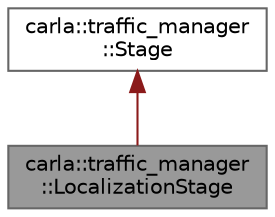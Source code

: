 digraph "carla::traffic_manager::LocalizationStage"
{
 // INTERACTIVE_SVG=YES
 // LATEX_PDF_SIZE
  bgcolor="transparent";
  edge [fontname=Helvetica,fontsize=10,labelfontname=Helvetica,labelfontsize=10];
  node [fontname=Helvetica,fontsize=10,shape=box,height=0.2,width=0.4];
  Node1 [id="Node000001",label="carla::traffic_manager\l::LocalizationStage",height=0.2,width=0.4,color="gray40", fillcolor="grey60", style="filled", fontcolor="black",tooltip="This class has functionality to maintain a horizon of waypoints ahead of the vehicle for it to follow..."];
  Node2 -> Node1 [id="edge1_Node000001_Node000002",dir="back",color="firebrick4",style="solid",tooltip=" "];
  Node2 [id="Node000002",label="carla::traffic_manager\l::Stage",height=0.2,width=0.4,color="gray40", fillcolor="white", style="filled",URL="$d2/dcf/classcarla_1_1traffic__manager_1_1Stage.html",tooltip="Stage type interface."];
}
